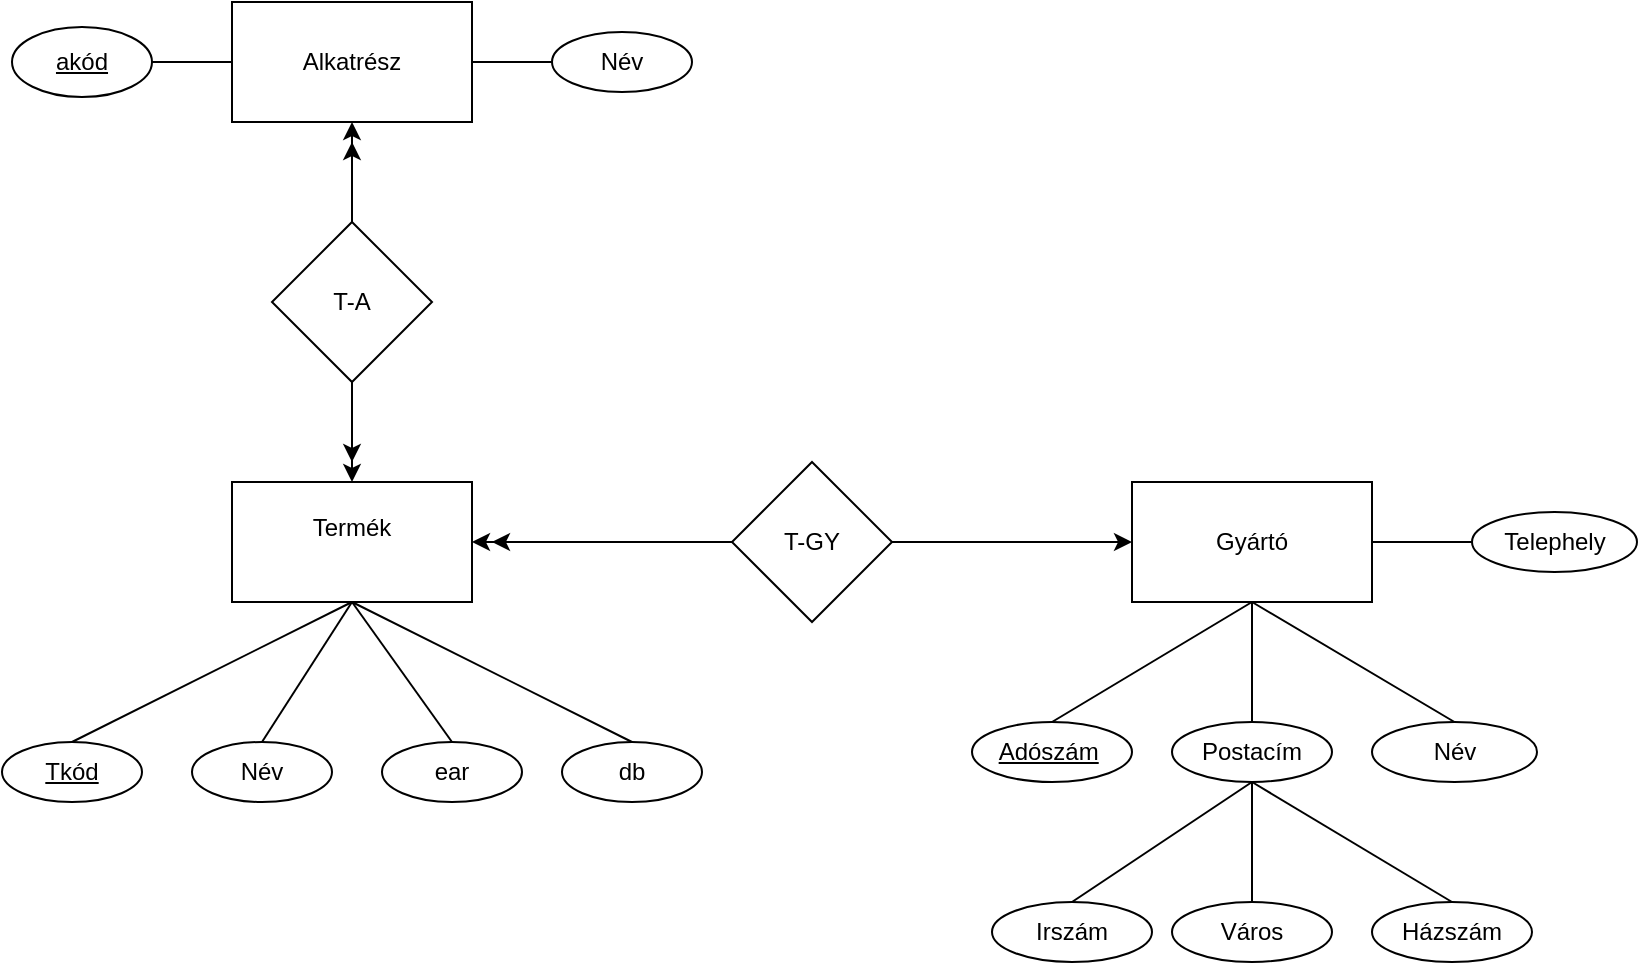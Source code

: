 <mxfile version="26.1.3">
  <diagram name="Page-1" id="lRHZFAwA4tZSMQhSx_LC">
    <mxGraphModel dx="1900" dy="1755" grid="1" gridSize="10" guides="1" tooltips="1" connect="1" arrows="1" fold="1" page="1" pageScale="1" pageWidth="850" pageHeight="1100" math="0" shadow="0">
      <root>
        <mxCell id="0" />
        <mxCell id="1" parent="0" />
        <mxCell id="kYcVlotOvuIv47Q7m2HT-78" value="&lt;div&gt;Termék&lt;/div&gt;&lt;div&gt;&lt;br&gt;&lt;/div&gt;" style="rounded=0;whiteSpace=wrap;html=1;" vertex="1" parent="1">
          <mxGeometry x="110" y="230" width="120" height="60" as="geometry" />
        </mxCell>
        <mxCell id="kYcVlotOvuIv47Q7m2HT-79" value="T-GY" style="rhombus;whiteSpace=wrap;html=1;" vertex="1" parent="1">
          <mxGeometry x="360" y="220" width="80" height="80" as="geometry" />
        </mxCell>
        <mxCell id="kYcVlotOvuIv47Q7m2HT-80" value="" style="endArrow=classic;html=1;rounded=0;entryX=1;entryY=0.5;entryDx=0;entryDy=0;exitX=0;exitY=0.5;exitDx=0;exitDy=0;" edge="1" parent="1" source="kYcVlotOvuIv47Q7m2HT-79" target="kYcVlotOvuIv47Q7m2HT-78">
          <mxGeometry width="50" height="50" relative="1" as="geometry">
            <mxPoint x="410" y="380" as="sourcePoint" />
            <mxPoint x="460" y="330" as="targetPoint" />
          </mxGeometry>
        </mxCell>
        <mxCell id="kYcVlotOvuIv47Q7m2HT-81" value="Gyártó" style="rounded=0;whiteSpace=wrap;html=1;" vertex="1" parent="1">
          <mxGeometry x="560" y="230" width="120" height="60" as="geometry" />
        </mxCell>
        <mxCell id="kYcVlotOvuIv47Q7m2HT-82" value="" style="endArrow=classic;html=1;rounded=0;exitX=0;exitY=0.5;exitDx=0;exitDy=0;" edge="1" parent="1" source="kYcVlotOvuIv47Q7m2HT-79">
          <mxGeometry width="50" height="50" relative="1" as="geometry">
            <mxPoint x="410" y="380" as="sourcePoint" />
            <mxPoint x="240" y="260" as="targetPoint" />
          </mxGeometry>
        </mxCell>
        <mxCell id="kYcVlotOvuIv47Q7m2HT-83" value="" style="endArrow=classic;html=1;rounded=0;entryX=0;entryY=0.5;entryDx=0;entryDy=0;exitX=1;exitY=0.5;exitDx=0;exitDy=0;" edge="1" parent="1" source="kYcVlotOvuIv47Q7m2HT-79" target="kYcVlotOvuIv47Q7m2HT-81">
          <mxGeometry width="50" height="50" relative="1" as="geometry">
            <mxPoint x="410" y="380" as="sourcePoint" />
            <mxPoint x="460" y="330" as="targetPoint" />
          </mxGeometry>
        </mxCell>
        <mxCell id="kYcVlotOvuIv47Q7m2HT-84" value="Név " style="ellipse;whiteSpace=wrap;html=1;" vertex="1" parent="1">
          <mxGeometry x="90" y="360" width="70" height="30" as="geometry" />
        </mxCell>
        <mxCell id="kYcVlotOvuIv47Q7m2HT-85" value="&lt;u&gt;Tkód&lt;/u&gt;" style="ellipse;whiteSpace=wrap;html=1;" vertex="1" parent="1">
          <mxGeometry x="-5" y="360" width="70" height="30" as="geometry" />
        </mxCell>
        <mxCell id="kYcVlotOvuIv47Q7m2HT-86" value="ear" style="ellipse;whiteSpace=wrap;html=1;" vertex="1" parent="1">
          <mxGeometry x="185" y="360" width="70" height="30" as="geometry" />
        </mxCell>
        <mxCell id="kYcVlotOvuIv47Q7m2HT-87" value="" style="endArrow=none;html=1;rounded=0;exitX=0.5;exitY=0;exitDx=0;exitDy=0;entryX=0.5;entryY=1;entryDx=0;entryDy=0;" edge="1" parent="1" source="kYcVlotOvuIv47Q7m2HT-86" target="kYcVlotOvuIv47Q7m2HT-78">
          <mxGeometry width="50" height="50" relative="1" as="geometry">
            <mxPoint x="410" y="380" as="sourcePoint" />
            <mxPoint x="460" y="330" as="targetPoint" />
          </mxGeometry>
        </mxCell>
        <mxCell id="kYcVlotOvuIv47Q7m2HT-88" value="" style="endArrow=none;html=1;rounded=0;exitX=0.5;exitY=0;exitDx=0;exitDy=0;entryX=0.5;entryY=1;entryDx=0;entryDy=0;" edge="1" parent="1" source="kYcVlotOvuIv47Q7m2HT-84" target="kYcVlotOvuIv47Q7m2HT-78">
          <mxGeometry width="50" height="50" relative="1" as="geometry">
            <mxPoint x="410" y="380" as="sourcePoint" />
            <mxPoint x="460" y="330" as="targetPoint" />
          </mxGeometry>
        </mxCell>
        <mxCell id="kYcVlotOvuIv47Q7m2HT-89" value="" style="endArrow=none;html=1;rounded=0;exitX=0.5;exitY=0;exitDx=0;exitDy=0;entryX=0.5;entryY=1;entryDx=0;entryDy=0;" edge="1" parent="1" source="kYcVlotOvuIv47Q7m2HT-85" target="kYcVlotOvuIv47Q7m2HT-78">
          <mxGeometry width="50" height="50" relative="1" as="geometry">
            <mxPoint x="410" y="380" as="sourcePoint" />
            <mxPoint x="460" y="330" as="targetPoint" />
          </mxGeometry>
        </mxCell>
        <mxCell id="kYcVlotOvuIv47Q7m2HT-90" value="Irszám" style="ellipse;whiteSpace=wrap;html=1;" vertex="1" parent="1">
          <mxGeometry x="490" y="440" width="80" height="30" as="geometry" />
        </mxCell>
        <mxCell id="kYcVlotOvuIv47Q7m2HT-91" value="Név" style="ellipse;whiteSpace=wrap;html=1;" vertex="1" parent="1">
          <mxGeometry x="680" y="350" width="82.5" height="30" as="geometry" />
        </mxCell>
        <mxCell id="kYcVlotOvuIv47Q7m2HT-92" value="Postacím" style="ellipse;whiteSpace=wrap;html=1;" vertex="1" parent="1">
          <mxGeometry x="580" y="350" width="80" height="30" as="geometry" />
        </mxCell>
        <mxCell id="kYcVlotOvuIv47Q7m2HT-93" value="" style="endArrow=none;html=1;rounded=0;entryX=0.5;entryY=1;entryDx=0;entryDy=0;exitX=0.5;exitY=0;exitDx=0;exitDy=0;" edge="1" parent="1" source="kYcVlotOvuIv47Q7m2HT-99" target="kYcVlotOvuIv47Q7m2HT-81">
          <mxGeometry width="50" height="50" relative="1" as="geometry">
            <mxPoint x="400" y="380" as="sourcePoint" />
            <mxPoint x="450" y="330" as="targetPoint" />
          </mxGeometry>
        </mxCell>
        <mxCell id="kYcVlotOvuIv47Q7m2HT-94" value="" style="endArrow=none;html=1;rounded=0;entryX=0.5;entryY=1;entryDx=0;entryDy=0;exitX=0.5;exitY=0;exitDx=0;exitDy=0;" edge="1" parent="1" source="kYcVlotOvuIv47Q7m2HT-91" target="kYcVlotOvuIv47Q7m2HT-81">
          <mxGeometry width="50" height="50" relative="1" as="geometry">
            <mxPoint x="400" y="380" as="sourcePoint" />
            <mxPoint x="450" y="330" as="targetPoint" />
          </mxGeometry>
        </mxCell>
        <mxCell id="kYcVlotOvuIv47Q7m2HT-95" value="" style="endArrow=none;html=1;rounded=0;entryX=0.5;entryY=1;entryDx=0;entryDy=0;exitX=0.5;exitY=0;exitDx=0;exitDy=0;" edge="1" parent="1" source="kYcVlotOvuIv47Q7m2HT-92" target="kYcVlotOvuIv47Q7m2HT-81">
          <mxGeometry width="50" height="50" relative="1" as="geometry">
            <mxPoint x="400" y="380" as="sourcePoint" />
            <mxPoint x="450" y="330" as="targetPoint" />
          </mxGeometry>
        </mxCell>
        <mxCell id="kYcVlotOvuIv47Q7m2HT-96" value="Telephely" style="ellipse;whiteSpace=wrap;html=1;" vertex="1" parent="1">
          <mxGeometry x="730" y="245" width="82.5" height="30" as="geometry" />
        </mxCell>
        <mxCell id="kYcVlotOvuIv47Q7m2HT-97" value="" style="endArrow=none;html=1;rounded=0;entryX=0;entryY=0.5;entryDx=0;entryDy=0;exitX=1;exitY=0.5;exitDx=0;exitDy=0;" edge="1" parent="1" source="kYcVlotOvuIv47Q7m2HT-81" target="kYcVlotOvuIv47Q7m2HT-96">
          <mxGeometry width="50" height="50" relative="1" as="geometry">
            <mxPoint x="400" y="380" as="sourcePoint" />
            <mxPoint x="450" y="330" as="targetPoint" />
          </mxGeometry>
        </mxCell>
        <mxCell id="kYcVlotOvuIv47Q7m2HT-99" value="&lt;u&gt;Adószám&lt;span style=&quot;white-space: pre;&quot;&gt;&#x9;&lt;/span&gt;&lt;/u&gt;" style="ellipse;whiteSpace=wrap;html=1;" vertex="1" parent="1">
          <mxGeometry x="480" y="350" width="80" height="30" as="geometry" />
        </mxCell>
        <mxCell id="kYcVlotOvuIv47Q7m2HT-100" value="Város" style="ellipse;whiteSpace=wrap;html=1;" vertex="1" parent="1">
          <mxGeometry x="580" y="440" width="80" height="30" as="geometry" />
        </mxCell>
        <mxCell id="kYcVlotOvuIv47Q7m2HT-101" value="Házszám" style="ellipse;whiteSpace=wrap;html=1;" vertex="1" parent="1">
          <mxGeometry x="680" y="440" width="80" height="30" as="geometry" />
        </mxCell>
        <mxCell id="kYcVlotOvuIv47Q7m2HT-102" value="" style="endArrow=none;html=1;rounded=0;entryX=0.5;entryY=1;entryDx=0;entryDy=0;exitX=0.5;exitY=0;exitDx=0;exitDy=0;" edge="1" parent="1" source="kYcVlotOvuIv47Q7m2HT-100" target="kYcVlotOvuIv47Q7m2HT-92">
          <mxGeometry width="50" height="50" relative="1" as="geometry">
            <mxPoint x="550" y="450" as="sourcePoint" />
            <mxPoint x="600" y="400" as="targetPoint" />
          </mxGeometry>
        </mxCell>
        <mxCell id="kYcVlotOvuIv47Q7m2HT-103" value="" style="endArrow=none;html=1;rounded=0;entryX=0.5;entryY=1;entryDx=0;entryDy=0;exitX=0.5;exitY=0;exitDx=0;exitDy=0;" edge="1" parent="1" source="kYcVlotOvuIv47Q7m2HT-90" target="kYcVlotOvuIv47Q7m2HT-92">
          <mxGeometry width="50" height="50" relative="1" as="geometry">
            <mxPoint x="400" y="380" as="sourcePoint" />
            <mxPoint x="450" y="330" as="targetPoint" />
          </mxGeometry>
        </mxCell>
        <mxCell id="kYcVlotOvuIv47Q7m2HT-104" value="" style="endArrow=none;html=1;rounded=0;entryX=0.5;entryY=1;entryDx=0;entryDy=0;exitX=0.5;exitY=0;exitDx=0;exitDy=0;" edge="1" parent="1" source="kYcVlotOvuIv47Q7m2HT-101" target="kYcVlotOvuIv47Q7m2HT-92">
          <mxGeometry width="50" height="50" relative="1" as="geometry">
            <mxPoint x="400" y="380" as="sourcePoint" />
            <mxPoint x="450" y="330" as="targetPoint" />
          </mxGeometry>
        </mxCell>
        <mxCell id="kYcVlotOvuIv47Q7m2HT-105" style="edgeStyle=orthogonalEdgeStyle;rounded=0;orthogonalLoop=1;jettySize=auto;html=1;exitX=0.5;exitY=1;exitDx=0;exitDy=0;entryX=0.5;entryY=0;entryDx=0;entryDy=0;" edge="1" parent="1" source="kYcVlotOvuIv47Q7m2HT-109" target="kYcVlotOvuIv47Q7m2HT-78">
          <mxGeometry relative="1" as="geometry" />
        </mxCell>
        <mxCell id="kYcVlotOvuIv47Q7m2HT-106" style="edgeStyle=orthogonalEdgeStyle;rounded=0;orthogonalLoop=1;jettySize=auto;html=1;exitX=0.5;exitY=1;exitDx=0;exitDy=0;" edge="1" parent="1" source="kYcVlotOvuIv47Q7m2HT-109">
          <mxGeometry relative="1" as="geometry">
            <mxPoint x="170" y="220" as="targetPoint" />
          </mxGeometry>
        </mxCell>
        <mxCell id="kYcVlotOvuIv47Q7m2HT-107" style="edgeStyle=orthogonalEdgeStyle;rounded=0;orthogonalLoop=1;jettySize=auto;html=1;exitX=0.5;exitY=0;exitDx=0;exitDy=0;entryX=0.5;entryY=1;entryDx=0;entryDy=0;" edge="1" parent="1" source="kYcVlotOvuIv47Q7m2HT-109" target="kYcVlotOvuIv47Q7m2HT-110">
          <mxGeometry relative="1" as="geometry" />
        </mxCell>
        <mxCell id="kYcVlotOvuIv47Q7m2HT-108" style="edgeStyle=orthogonalEdgeStyle;rounded=0;orthogonalLoop=1;jettySize=auto;html=1;exitX=0.5;exitY=0;exitDx=0;exitDy=0;" edge="1" parent="1" source="kYcVlotOvuIv47Q7m2HT-109">
          <mxGeometry relative="1" as="geometry">
            <mxPoint x="170" y="60" as="targetPoint" />
          </mxGeometry>
        </mxCell>
        <mxCell id="kYcVlotOvuIv47Q7m2HT-109" value="T-A" style="rhombus;whiteSpace=wrap;html=1;" vertex="1" parent="1">
          <mxGeometry x="130" y="100" width="80" height="80" as="geometry" />
        </mxCell>
        <mxCell id="kYcVlotOvuIv47Q7m2HT-110" value="Alkatrész" style="rounded=0;whiteSpace=wrap;html=1;" vertex="1" parent="1">
          <mxGeometry x="110" y="-10" width="120" height="60" as="geometry" />
        </mxCell>
        <mxCell id="kYcVlotOvuIv47Q7m2HT-111" value="Név" style="ellipse;whiteSpace=wrap;html=1;" vertex="1" parent="1">
          <mxGeometry x="270" y="5" width="70" height="30" as="geometry" />
        </mxCell>
        <mxCell id="kYcVlotOvuIv47Q7m2HT-112" value="&lt;u&gt;akód&lt;/u&gt;" style="ellipse;whiteSpace=wrap;html=1;" vertex="1" parent="1">
          <mxGeometry y="2.5" width="70" height="35" as="geometry" />
        </mxCell>
        <mxCell id="kYcVlotOvuIv47Q7m2HT-113" value="" style="endArrow=none;html=1;rounded=0;entryX=1;entryY=0.5;entryDx=0;entryDy=0;exitX=0;exitY=0.5;exitDx=0;exitDy=0;" edge="1" parent="1" source="kYcVlotOvuIv47Q7m2HT-110" target="kYcVlotOvuIv47Q7m2HT-112">
          <mxGeometry width="50" height="50" relative="1" as="geometry">
            <mxPoint x="340" y="230" as="sourcePoint" />
            <mxPoint x="390" y="180" as="targetPoint" />
          </mxGeometry>
        </mxCell>
        <mxCell id="kYcVlotOvuIv47Q7m2HT-114" value="" style="endArrow=none;html=1;rounded=0;entryX=0;entryY=0.5;entryDx=0;entryDy=0;exitX=1;exitY=0.5;exitDx=0;exitDy=0;" edge="1" parent="1" source="kYcVlotOvuIv47Q7m2HT-110" target="kYcVlotOvuIv47Q7m2HT-111">
          <mxGeometry width="50" height="50" relative="1" as="geometry">
            <mxPoint x="340" y="230" as="sourcePoint" />
            <mxPoint x="390" y="180" as="targetPoint" />
          </mxGeometry>
        </mxCell>
        <mxCell id="kYcVlotOvuIv47Q7m2HT-116" value="&lt;div&gt;db&lt;/div&gt;" style="ellipse;whiteSpace=wrap;html=1;" vertex="1" parent="1">
          <mxGeometry x="275" y="360" width="70" height="30" as="geometry" />
        </mxCell>
        <mxCell id="kYcVlotOvuIv47Q7m2HT-117" value="" style="endArrow=none;html=1;rounded=0;entryX=0.5;entryY=1;entryDx=0;entryDy=0;exitX=0.5;exitY=0;exitDx=0;exitDy=0;" edge="1" parent="1" source="kYcVlotOvuIv47Q7m2HT-116" target="kYcVlotOvuIv47Q7m2HT-78">
          <mxGeometry width="50" height="50" relative="1" as="geometry">
            <mxPoint y="170" as="sourcePoint" />
            <mxPoint x="50" y="120" as="targetPoint" />
          </mxGeometry>
        </mxCell>
      </root>
    </mxGraphModel>
  </diagram>
</mxfile>
